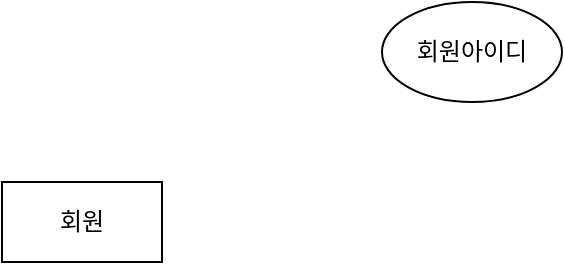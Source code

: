 <mxfile version="17.2.4" type="github">
  <diagram id="R2lEEEUBdFMjLlhIrx00" name="Page-1">
    <mxGraphModel dx="1178" dy="1264" grid="1" gridSize="10" guides="1" tooltips="1" connect="1" arrows="1" fold="1" page="1" pageScale="1" pageWidth="5000" pageHeight="2000" background="none" math="0" shadow="0" extFonts="Permanent Marker^https://fonts.googleapis.com/css?family=Permanent+Marker">
      <root>
        <mxCell id="0" />
        <mxCell id="1" parent="0" />
        <mxCell id="qizD3QqAXGDiXAQrCn25-4" value="회원" style="rounded=0;whiteSpace=wrap;html=1;hachureGap=4;" vertex="1" parent="1">
          <mxGeometry x="1530" y="530" width="80" height="40" as="geometry" />
        </mxCell>
        <mxCell id="qizD3QqAXGDiXAQrCn25-6" value="회원아이디" style="ellipse;whiteSpace=wrap;html=1;hachureGap=4;" vertex="1" parent="1">
          <mxGeometry x="1720" y="440" width="90" height="50" as="geometry" />
        </mxCell>
      </root>
    </mxGraphModel>
  </diagram>
</mxfile>
